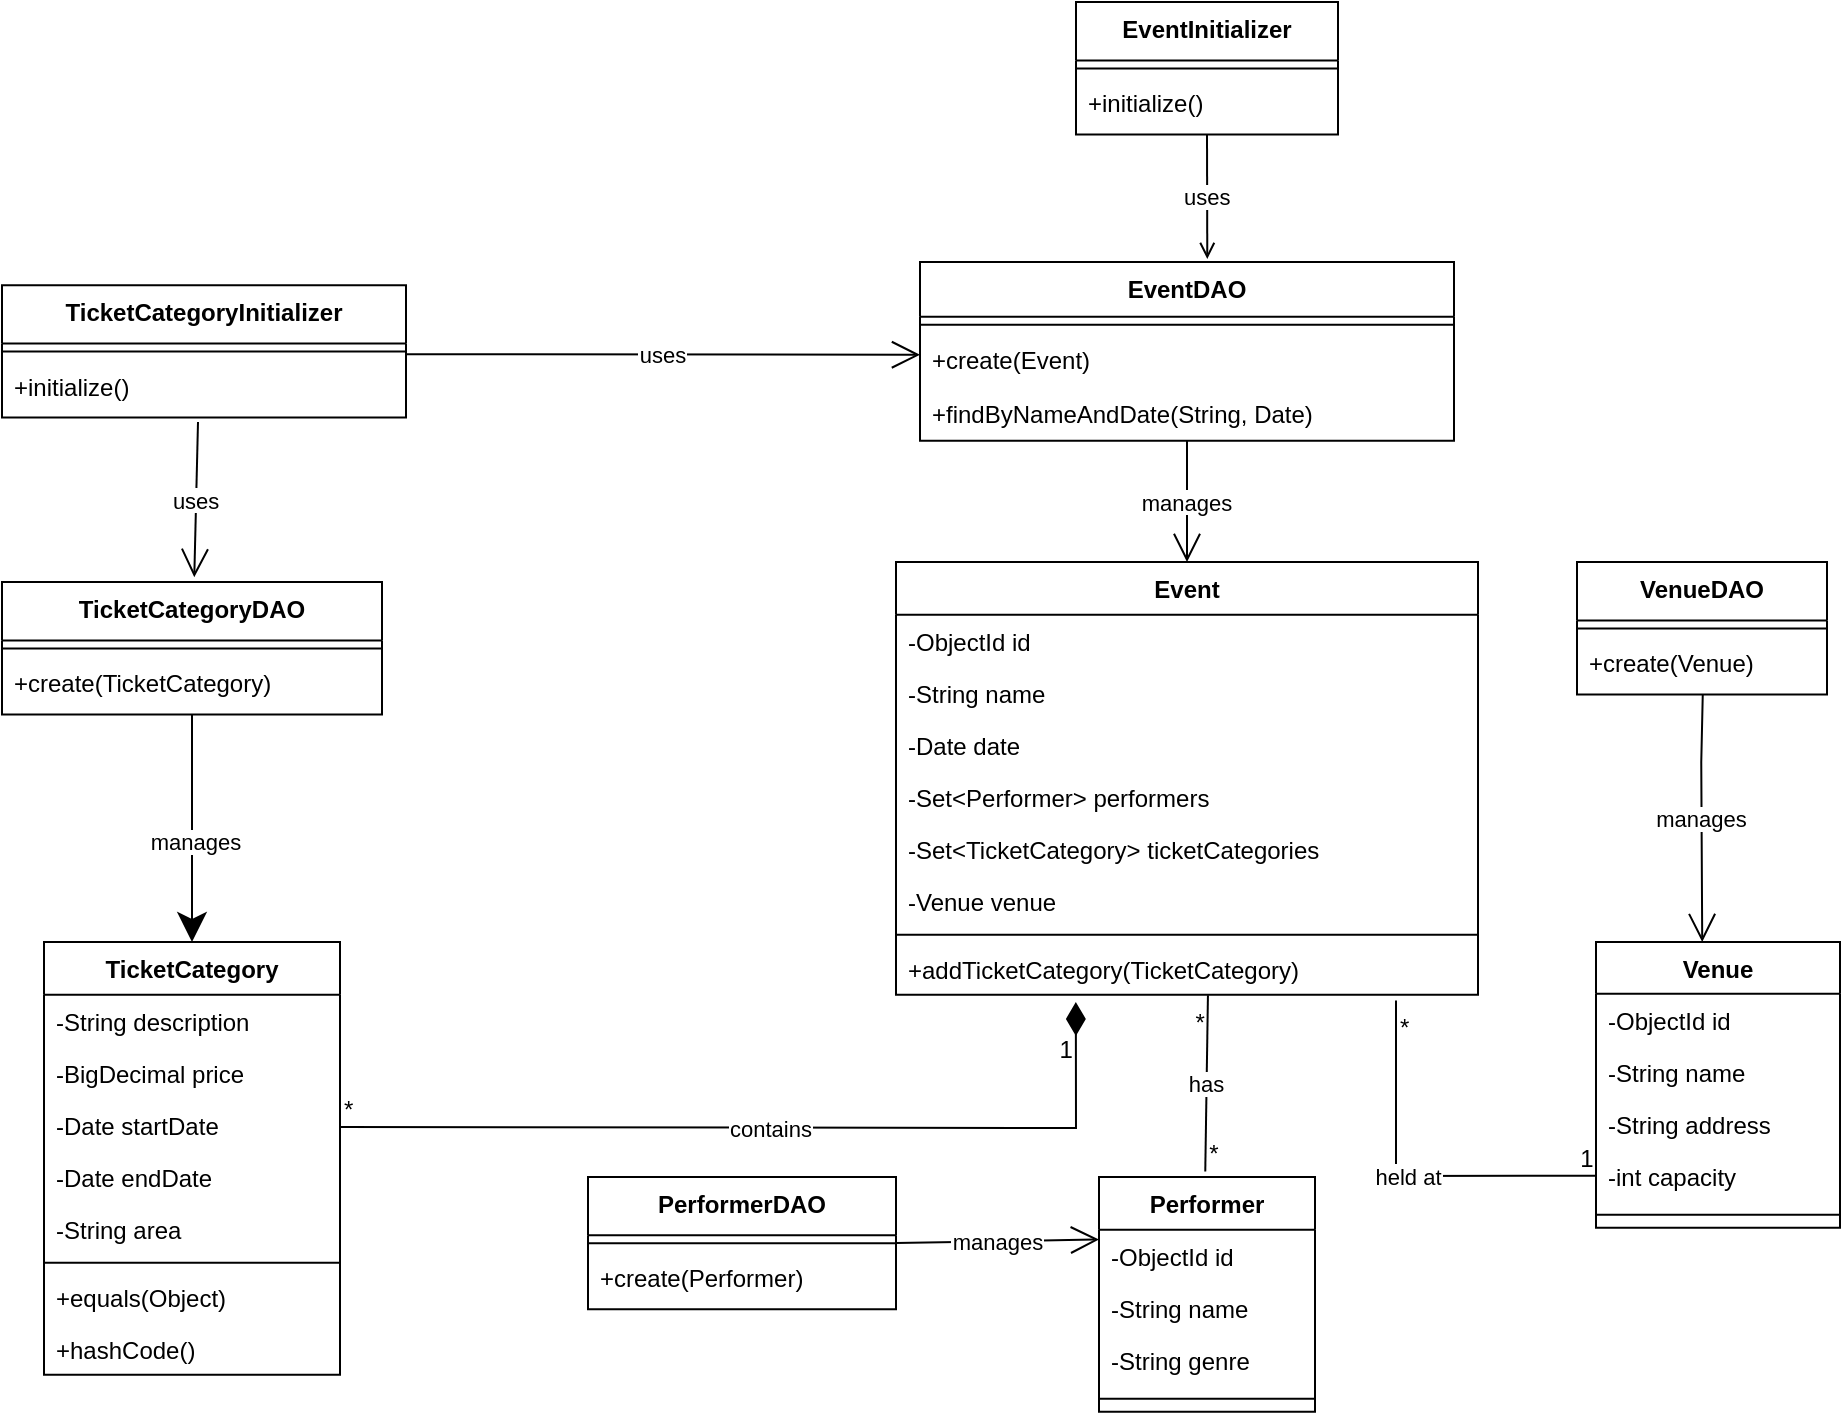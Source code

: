 <mxfile version="24.8.6">
  <diagram name="Page-1" id="wI510K74vr0Sc2_p6EYH">
    <mxGraphModel dx="1793" dy="923" grid="1" gridSize="10" guides="1" tooltips="1" connect="1" arrows="1" fold="1" page="1" pageScale="1" pageWidth="827" pageHeight="1169" math="0" shadow="0">
      <root>
        <mxCell id="0" />
        <mxCell id="1" parent="0" />
        <mxCell id="Ug5JxvewBEhMteO4LEtd-1" value="Event" style="swimlane;fontStyle=1;align=center;verticalAlign=top;childLayout=stackLayout;horizontal=1;startSize=26.375;horizontalStack=0;resizeParent=1;resizeParentMax=0;resizeLast=0;collapsible=0;marginBottom=0;" vertex="1" parent="1">
          <mxGeometry x="470" y="320" width="291" height="216.375" as="geometry" />
        </mxCell>
        <mxCell id="Ug5JxvewBEhMteO4LEtd-2" value="-ObjectId id" style="text;strokeColor=none;fillColor=none;align=left;verticalAlign=top;spacingLeft=4;spacingRight=4;overflow=hidden;rotatable=0;points=[[0,0.5],[1,0.5]];portConstraint=eastwest;" vertex="1" parent="Ug5JxvewBEhMteO4LEtd-1">
          <mxGeometry y="26.375" width="291" height="26" as="geometry" />
        </mxCell>
        <mxCell id="Ug5JxvewBEhMteO4LEtd-3" value="-String name" style="text;strokeColor=none;fillColor=none;align=left;verticalAlign=top;spacingLeft=4;spacingRight=4;overflow=hidden;rotatable=0;points=[[0,0.5],[1,0.5]];portConstraint=eastwest;" vertex="1" parent="Ug5JxvewBEhMteO4LEtd-1">
          <mxGeometry y="52.375" width="291" height="26" as="geometry" />
        </mxCell>
        <mxCell id="Ug5JxvewBEhMteO4LEtd-4" value="-Date date" style="text;strokeColor=none;fillColor=none;align=left;verticalAlign=top;spacingLeft=4;spacingRight=4;overflow=hidden;rotatable=0;points=[[0,0.5],[1,0.5]];portConstraint=eastwest;" vertex="1" parent="Ug5JxvewBEhMteO4LEtd-1">
          <mxGeometry y="78.375" width="291" height="26" as="geometry" />
        </mxCell>
        <mxCell id="Ug5JxvewBEhMteO4LEtd-5" value="-Set&lt;Performer&gt; performers" style="text;strokeColor=none;fillColor=none;align=left;verticalAlign=top;spacingLeft=4;spacingRight=4;overflow=hidden;rotatable=0;points=[[0,0.5],[1,0.5]];portConstraint=eastwest;" vertex="1" parent="Ug5JxvewBEhMteO4LEtd-1">
          <mxGeometry y="104.375" width="291" height="26" as="geometry" />
        </mxCell>
        <mxCell id="Ug5JxvewBEhMteO4LEtd-6" value="-Set&lt;TicketCategory&gt; ticketCategories" style="text;strokeColor=none;fillColor=none;align=left;verticalAlign=top;spacingLeft=4;spacingRight=4;overflow=hidden;rotatable=0;points=[[0,0.5],[1,0.5]];portConstraint=eastwest;" vertex="1" parent="Ug5JxvewBEhMteO4LEtd-1">
          <mxGeometry y="130.375" width="291" height="26" as="geometry" />
        </mxCell>
        <mxCell id="Ug5JxvewBEhMteO4LEtd-7" value="-Venue venue" style="text;strokeColor=none;fillColor=none;align=left;verticalAlign=top;spacingLeft=4;spacingRight=4;overflow=hidden;rotatable=0;points=[[0,0.5],[1,0.5]];portConstraint=eastwest;" vertex="1" parent="Ug5JxvewBEhMteO4LEtd-1">
          <mxGeometry y="156.375" width="291" height="26" as="geometry" />
        </mxCell>
        <mxCell id="Ug5JxvewBEhMteO4LEtd-8" style="line;strokeWidth=1;fillColor=none;align=left;verticalAlign=middle;spacingTop=-1;spacingLeft=3;spacingRight=3;rotatable=0;labelPosition=right;points=[];portConstraint=eastwest;strokeColor=inherit;" vertex="1" parent="Ug5JxvewBEhMteO4LEtd-1">
          <mxGeometry y="182.375" width="291" height="8" as="geometry" />
        </mxCell>
        <mxCell id="Ug5JxvewBEhMteO4LEtd-9" value="+addTicketCategory(TicketCategory)" style="text;strokeColor=none;fillColor=none;align=left;verticalAlign=top;spacingLeft=4;spacingRight=4;overflow=hidden;rotatable=0;points=[[0,0.5],[1,0.5]];portConstraint=eastwest;" vertex="1" parent="Ug5JxvewBEhMteO4LEtd-1">
          <mxGeometry y="190.375" width="291" height="26" as="geometry" />
        </mxCell>
        <mxCell id="Ug5JxvewBEhMteO4LEtd-10" value="TicketCategory" style="swimlane;fontStyle=1;align=center;verticalAlign=top;childLayout=stackLayout;horizontal=1;startSize=26.375;horizontalStack=0;resizeParent=1;resizeParentMax=0;resizeLast=0;collapsible=0;marginBottom=0;" vertex="1" parent="1">
          <mxGeometry x="44" y="510" width="148" height="216.375" as="geometry" />
        </mxCell>
        <mxCell id="Ug5JxvewBEhMteO4LEtd-11" value="-String description" style="text;strokeColor=none;fillColor=none;align=left;verticalAlign=top;spacingLeft=4;spacingRight=4;overflow=hidden;rotatable=0;points=[[0,0.5],[1,0.5]];portConstraint=eastwest;" vertex="1" parent="Ug5JxvewBEhMteO4LEtd-10">
          <mxGeometry y="26.375" width="148" height="26" as="geometry" />
        </mxCell>
        <mxCell id="Ug5JxvewBEhMteO4LEtd-12" value="-BigDecimal price" style="text;strokeColor=none;fillColor=none;align=left;verticalAlign=top;spacingLeft=4;spacingRight=4;overflow=hidden;rotatable=0;points=[[0,0.5],[1,0.5]];portConstraint=eastwest;" vertex="1" parent="Ug5JxvewBEhMteO4LEtd-10">
          <mxGeometry y="52.375" width="148" height="26" as="geometry" />
        </mxCell>
        <mxCell id="Ug5JxvewBEhMteO4LEtd-13" value="-Date startDate" style="text;strokeColor=none;fillColor=none;align=left;verticalAlign=top;spacingLeft=4;spacingRight=4;overflow=hidden;rotatable=0;points=[[0,0.5],[1,0.5]];portConstraint=eastwest;" vertex="1" parent="Ug5JxvewBEhMteO4LEtd-10">
          <mxGeometry y="78.375" width="148" height="26" as="geometry" />
        </mxCell>
        <mxCell id="Ug5JxvewBEhMteO4LEtd-14" value="-Date endDate" style="text;strokeColor=none;fillColor=none;align=left;verticalAlign=top;spacingLeft=4;spacingRight=4;overflow=hidden;rotatable=0;points=[[0,0.5],[1,0.5]];portConstraint=eastwest;" vertex="1" parent="Ug5JxvewBEhMteO4LEtd-10">
          <mxGeometry y="104.375" width="148" height="26" as="geometry" />
        </mxCell>
        <mxCell id="Ug5JxvewBEhMteO4LEtd-15" value="-String area" style="text;strokeColor=none;fillColor=none;align=left;verticalAlign=top;spacingLeft=4;spacingRight=4;overflow=hidden;rotatable=0;points=[[0,0.5],[1,0.5]];portConstraint=eastwest;" vertex="1" parent="Ug5JxvewBEhMteO4LEtd-10">
          <mxGeometry y="130.375" width="148" height="26" as="geometry" />
        </mxCell>
        <mxCell id="Ug5JxvewBEhMteO4LEtd-16" style="line;strokeWidth=1;fillColor=none;align=left;verticalAlign=middle;spacingTop=-1;spacingLeft=3;spacingRight=3;rotatable=0;labelPosition=right;points=[];portConstraint=eastwest;strokeColor=inherit;" vertex="1" parent="Ug5JxvewBEhMteO4LEtd-10">
          <mxGeometry y="156.375" width="148" height="8" as="geometry" />
        </mxCell>
        <mxCell id="Ug5JxvewBEhMteO4LEtd-17" value="+equals(Object)" style="text;strokeColor=none;fillColor=none;align=left;verticalAlign=top;spacingLeft=4;spacingRight=4;overflow=hidden;rotatable=0;points=[[0,0.5],[1,0.5]];portConstraint=eastwest;" vertex="1" parent="Ug5JxvewBEhMteO4LEtd-10">
          <mxGeometry y="164.375" width="148" height="26" as="geometry" />
        </mxCell>
        <mxCell id="Ug5JxvewBEhMteO4LEtd-18" value="+hashCode()" style="text;strokeColor=none;fillColor=none;align=left;verticalAlign=top;spacingLeft=4;spacingRight=4;overflow=hidden;rotatable=0;points=[[0,0.5],[1,0.5]];portConstraint=eastwest;" vertex="1" parent="Ug5JxvewBEhMteO4LEtd-10">
          <mxGeometry y="190.375" width="148" height="26" as="geometry" />
        </mxCell>
        <mxCell id="Ug5JxvewBEhMteO4LEtd-19" value="Performer" style="swimlane;fontStyle=1;align=center;verticalAlign=top;childLayout=stackLayout;horizontal=1;startSize=26.444;horizontalStack=0;resizeParent=1;resizeParentMax=0;resizeLast=0;collapsible=0;marginBottom=0;" vertex="1" parent="1">
          <mxGeometry x="571.5" y="627.45" width="108" height="117.444" as="geometry" />
        </mxCell>
        <mxCell id="Ug5JxvewBEhMteO4LEtd-20" value="-ObjectId id" style="text;strokeColor=none;fillColor=none;align=left;verticalAlign=top;spacingLeft=4;spacingRight=4;overflow=hidden;rotatable=0;points=[[0,0.5],[1,0.5]];portConstraint=eastwest;" vertex="1" parent="Ug5JxvewBEhMteO4LEtd-19">
          <mxGeometry y="26.444" width="108" height="26" as="geometry" />
        </mxCell>
        <mxCell id="Ug5JxvewBEhMteO4LEtd-21" value="-String name" style="text;strokeColor=none;fillColor=none;align=left;verticalAlign=top;spacingLeft=4;spacingRight=4;overflow=hidden;rotatable=0;points=[[0,0.5],[1,0.5]];portConstraint=eastwest;" vertex="1" parent="Ug5JxvewBEhMteO4LEtd-19">
          <mxGeometry y="52.444" width="108" height="26" as="geometry" />
        </mxCell>
        <mxCell id="Ug5JxvewBEhMteO4LEtd-22" value="-String genre" style="text;strokeColor=none;fillColor=none;align=left;verticalAlign=top;spacingLeft=4;spacingRight=4;overflow=hidden;rotatable=0;points=[[0,0.5],[1,0.5]];portConstraint=eastwest;" vertex="1" parent="Ug5JxvewBEhMteO4LEtd-19">
          <mxGeometry y="78.444" width="108" height="26" as="geometry" />
        </mxCell>
        <mxCell id="Ug5JxvewBEhMteO4LEtd-23" style="line;strokeWidth=1;fillColor=none;align=left;verticalAlign=middle;spacingTop=-1;spacingLeft=3;spacingRight=3;rotatable=0;labelPosition=right;points=[];portConstraint=eastwest;strokeColor=inherit;" vertex="1" parent="Ug5JxvewBEhMteO4LEtd-19">
          <mxGeometry y="104.444" width="108" height="13" as="geometry" />
        </mxCell>
        <mxCell id="Ug5JxvewBEhMteO4LEtd-24" value="Venue" style="swimlane;fontStyle=1;align=center;verticalAlign=top;childLayout=stackLayout;horizontal=1;startSize=25.818;horizontalStack=0;resizeParent=1;resizeParentMax=0;resizeLast=0;collapsible=0;marginBottom=0;" vertex="1" parent="1">
          <mxGeometry x="820" y="510" width="122" height="142.818" as="geometry" />
        </mxCell>
        <mxCell id="Ug5JxvewBEhMteO4LEtd-25" value="-ObjectId id" style="text;strokeColor=none;fillColor=none;align=left;verticalAlign=top;spacingLeft=4;spacingRight=4;overflow=hidden;rotatable=0;points=[[0,0.5],[1,0.5]];portConstraint=eastwest;" vertex="1" parent="Ug5JxvewBEhMteO4LEtd-24">
          <mxGeometry y="25.818" width="122" height="26" as="geometry" />
        </mxCell>
        <mxCell id="Ug5JxvewBEhMteO4LEtd-26" value="-String name" style="text;strokeColor=none;fillColor=none;align=left;verticalAlign=top;spacingLeft=4;spacingRight=4;overflow=hidden;rotatable=0;points=[[0,0.5],[1,0.5]];portConstraint=eastwest;" vertex="1" parent="Ug5JxvewBEhMteO4LEtd-24">
          <mxGeometry y="51.818" width="122" height="26" as="geometry" />
        </mxCell>
        <mxCell id="Ug5JxvewBEhMteO4LEtd-27" value="-String address" style="text;strokeColor=none;fillColor=none;align=left;verticalAlign=top;spacingLeft=4;spacingRight=4;overflow=hidden;rotatable=0;points=[[0,0.5],[1,0.5]];portConstraint=eastwest;" vertex="1" parent="Ug5JxvewBEhMteO4LEtd-24">
          <mxGeometry y="77.818" width="122" height="26" as="geometry" />
        </mxCell>
        <mxCell id="Ug5JxvewBEhMteO4LEtd-28" value="-int capacity" style="text;strokeColor=none;fillColor=none;align=left;verticalAlign=top;spacingLeft=4;spacingRight=4;overflow=hidden;rotatable=0;points=[[0,0.5],[1,0.5]];portConstraint=eastwest;" vertex="1" parent="Ug5JxvewBEhMteO4LEtd-24">
          <mxGeometry y="103.818" width="122" height="26" as="geometry" />
        </mxCell>
        <mxCell id="Ug5JxvewBEhMteO4LEtd-29" style="line;strokeWidth=1;fillColor=none;align=left;verticalAlign=middle;spacingTop=-1;spacingLeft=3;spacingRight=3;rotatable=0;labelPosition=right;points=[];portConstraint=eastwest;strokeColor=inherit;" vertex="1" parent="Ug5JxvewBEhMteO4LEtd-24">
          <mxGeometry y="129.818" width="122" height="13" as="geometry" />
        </mxCell>
        <mxCell id="Ug5JxvewBEhMteO4LEtd-30" value="EventDAO" style="swimlane;fontStyle=1;align=center;verticalAlign=top;childLayout=stackLayout;horizontal=1;startSize=27.429;horizontalStack=0;resizeParent=1;resizeParentMax=0;resizeLast=0;collapsible=0;marginBottom=0;" vertex="1" parent="1">
          <mxGeometry x="482" y="170" width="267" height="89.429" as="geometry" />
        </mxCell>
        <mxCell id="Ug5JxvewBEhMteO4LEtd-31" style="line;strokeWidth=1;fillColor=none;align=left;verticalAlign=middle;spacingTop=-1;spacingLeft=3;spacingRight=3;rotatable=0;labelPosition=right;points=[];portConstraint=eastwest;strokeColor=inherit;" vertex="1" parent="Ug5JxvewBEhMteO4LEtd-30">
          <mxGeometry y="27.429" width="267" height="8" as="geometry" />
        </mxCell>
        <mxCell id="Ug5JxvewBEhMteO4LEtd-32" value="+create(Event)" style="text;strokeColor=none;fillColor=none;align=left;verticalAlign=top;spacingLeft=4;spacingRight=4;overflow=hidden;rotatable=0;points=[[0,0.5],[1,0.5]];portConstraint=eastwest;" vertex="1" parent="Ug5JxvewBEhMteO4LEtd-30">
          <mxGeometry y="35.429" width="267" height="27" as="geometry" />
        </mxCell>
        <mxCell id="Ug5JxvewBEhMteO4LEtd-33" value="+findByNameAndDate(String, Date)" style="text;strokeColor=none;fillColor=none;align=left;verticalAlign=top;spacingLeft=4;spacingRight=4;overflow=hidden;rotatable=0;points=[[0,0.5],[1,0.5]];portConstraint=eastwest;" vertex="1" parent="Ug5JxvewBEhMteO4LEtd-30">
          <mxGeometry y="62.429" width="267" height="27" as="geometry" />
        </mxCell>
        <mxCell id="Ug5JxvewBEhMteO4LEtd-34" value="TicketCategoryDAO" style="swimlane;fontStyle=1;align=center;verticalAlign=top;childLayout=stackLayout;horizontal=1;startSize=29.2;horizontalStack=0;resizeParent=1;resizeParentMax=0;resizeLast=0;collapsible=0;marginBottom=0;" vertex="1" parent="1">
          <mxGeometry x="23" y="330" width="190" height="66.2" as="geometry" />
        </mxCell>
        <mxCell id="Ug5JxvewBEhMteO4LEtd-35" style="line;strokeWidth=1;fillColor=none;align=left;verticalAlign=middle;spacingTop=-1;spacingLeft=3;spacingRight=3;rotatable=0;labelPosition=right;points=[];portConstraint=eastwest;strokeColor=inherit;" vertex="1" parent="Ug5JxvewBEhMteO4LEtd-34">
          <mxGeometry y="29.2" width="190" height="8" as="geometry" />
        </mxCell>
        <mxCell id="Ug5JxvewBEhMteO4LEtd-36" value="+create(TicketCategory)" style="text;strokeColor=none;fillColor=none;align=left;verticalAlign=top;spacingLeft=4;spacingRight=4;overflow=hidden;rotatable=0;points=[[0,0.5],[1,0.5]];portConstraint=eastwest;" vertex="1" parent="Ug5JxvewBEhMteO4LEtd-34">
          <mxGeometry y="37.2" width="190" height="29" as="geometry" />
        </mxCell>
        <mxCell id="Ug5JxvewBEhMteO4LEtd-37" value="PerformerDAO" style="swimlane;fontStyle=1;align=center;verticalAlign=top;childLayout=stackLayout;horizontal=1;startSize=29.2;horizontalStack=0;resizeParent=1;resizeParentMax=0;resizeLast=0;collapsible=0;marginBottom=0;" vertex="1" parent="1">
          <mxGeometry x="316" y="627.45" width="154" height="66.2" as="geometry" />
        </mxCell>
        <mxCell id="Ug5JxvewBEhMteO4LEtd-38" style="line;strokeWidth=1;fillColor=none;align=left;verticalAlign=middle;spacingTop=-1;spacingLeft=3;spacingRight=3;rotatable=0;labelPosition=right;points=[];portConstraint=eastwest;strokeColor=inherit;" vertex="1" parent="Ug5JxvewBEhMteO4LEtd-37">
          <mxGeometry y="29.2" width="154" height="8" as="geometry" />
        </mxCell>
        <mxCell id="Ug5JxvewBEhMteO4LEtd-39" value="+create(Performer)" style="text;strokeColor=none;fillColor=none;align=left;verticalAlign=top;spacingLeft=4;spacingRight=4;overflow=hidden;rotatable=0;points=[[0,0.5],[1,0.5]];portConstraint=eastwest;" vertex="1" parent="Ug5JxvewBEhMteO4LEtd-37">
          <mxGeometry y="37.2" width="154" height="29" as="geometry" />
        </mxCell>
        <mxCell id="Ug5JxvewBEhMteO4LEtd-40" value="VenueDAO" style="swimlane;fontStyle=1;align=center;verticalAlign=top;childLayout=stackLayout;horizontal=1;startSize=29.2;horizontalStack=0;resizeParent=1;resizeParentMax=0;resizeLast=0;collapsible=0;marginBottom=0;" vertex="1" parent="1">
          <mxGeometry x="810.5" y="320" width="125" height="66.2" as="geometry" />
        </mxCell>
        <mxCell id="Ug5JxvewBEhMteO4LEtd-41" style="line;strokeWidth=1;fillColor=none;align=left;verticalAlign=middle;spacingTop=-1;spacingLeft=3;spacingRight=3;rotatable=0;labelPosition=right;points=[];portConstraint=eastwest;strokeColor=inherit;" vertex="1" parent="Ug5JxvewBEhMteO4LEtd-40">
          <mxGeometry y="29.2" width="125" height="8" as="geometry" />
        </mxCell>
        <mxCell id="Ug5JxvewBEhMteO4LEtd-42" value="+create(Venue)" style="text;strokeColor=none;fillColor=none;align=left;verticalAlign=top;spacingLeft=4;spacingRight=4;overflow=hidden;rotatable=0;points=[[0,0.5],[1,0.5]];portConstraint=eastwest;" vertex="1" parent="Ug5JxvewBEhMteO4LEtd-40">
          <mxGeometry y="37.2" width="125" height="29" as="geometry" />
        </mxCell>
        <mxCell id="Ug5JxvewBEhMteO4LEtd-43" value="EventInitializer" style="swimlane;fontStyle=1;align=center;verticalAlign=top;childLayout=stackLayout;horizontal=1;startSize=29.2;horizontalStack=0;resizeParent=1;resizeParentMax=0;resizeLast=0;collapsible=0;marginBottom=0;" vertex="1" parent="1">
          <mxGeometry x="560" y="40" width="131" height="66.2" as="geometry" />
        </mxCell>
        <mxCell id="Ug5JxvewBEhMteO4LEtd-44" style="line;strokeWidth=1;fillColor=none;align=left;verticalAlign=middle;spacingTop=-1;spacingLeft=3;spacingRight=3;rotatable=0;labelPosition=right;points=[];portConstraint=eastwest;strokeColor=inherit;" vertex="1" parent="Ug5JxvewBEhMteO4LEtd-43">
          <mxGeometry y="29.2" width="131" height="8" as="geometry" />
        </mxCell>
        <mxCell id="Ug5JxvewBEhMteO4LEtd-45" value="+initialize()" style="text;strokeColor=none;fillColor=none;align=left;verticalAlign=top;spacingLeft=4;spacingRight=4;overflow=hidden;rotatable=0;points=[[0,0.5],[1,0.5]];portConstraint=eastwest;" vertex="1" parent="Ug5JxvewBEhMteO4LEtd-43">
          <mxGeometry y="37.2" width="131" height="29" as="geometry" />
        </mxCell>
        <mxCell id="Ug5JxvewBEhMteO4LEtd-46" value="TicketCategoryInitializer" style="swimlane;fontStyle=1;align=center;verticalAlign=top;childLayout=stackLayout;horizontal=1;startSize=29.2;horizontalStack=0;resizeParent=1;resizeParentMax=0;resizeLast=0;collapsible=0;marginBottom=0;" vertex="1" parent="1">
          <mxGeometry x="23" y="181.61" width="202" height="66.2" as="geometry" />
        </mxCell>
        <mxCell id="Ug5JxvewBEhMteO4LEtd-47" style="line;strokeWidth=1;fillColor=none;align=left;verticalAlign=middle;spacingTop=-1;spacingLeft=3;spacingRight=3;rotatable=0;labelPosition=right;points=[];portConstraint=eastwest;strokeColor=inherit;" vertex="1" parent="Ug5JxvewBEhMteO4LEtd-46">
          <mxGeometry y="29.2" width="202" height="8" as="geometry" />
        </mxCell>
        <mxCell id="Ug5JxvewBEhMteO4LEtd-48" value="+initialize()" style="text;strokeColor=none;fillColor=none;align=left;verticalAlign=top;spacingLeft=4;spacingRight=4;overflow=hidden;rotatable=0;points=[[0,0.5],[1,0.5]];portConstraint=eastwest;" vertex="1" parent="Ug5JxvewBEhMteO4LEtd-46">
          <mxGeometry y="37.2" width="202" height="29" as="geometry" />
        </mxCell>
        <mxCell id="Ug5JxvewBEhMteO4LEtd-49" value="contains" style="startArrow=diamondThin;startSize=14;startFill=1;endArrow=none;exitX=0.309;exitY=1.139;entryX=0.99;entryY=0.05;rounded=0;exitDx=0;exitDy=0;exitPerimeter=0;" edge="1" parent="1" source="Ug5JxvewBEhMteO4LEtd-9">
          <mxGeometry relative="1" as="geometry">
            <Array as="points">
              <mxPoint x="560" y="603" />
            </Array>
            <mxPoint x="470" y="566.001" as="sourcePoint" />
            <mxPoint x="192" y="602.552" as="targetPoint" />
          </mxGeometry>
        </mxCell>
        <mxCell id="Ug5JxvewBEhMteO4LEtd-50" value="1" style="edgeLabel;resizable=0;labelBackgroundColor=none;fontSize=12;align=right;verticalAlign=top;" vertex="1" parent="Ug5JxvewBEhMteO4LEtd-49">
          <mxGeometry x="-1" relative="1" as="geometry">
            <mxPoint y="10" as="offset" />
          </mxGeometry>
        </mxCell>
        <mxCell id="Ug5JxvewBEhMteO4LEtd-51" value="*" style="edgeLabel;resizable=0;labelBackgroundColor=none;fontSize=12;align=left;verticalAlign=bottom;" vertex="1" parent="Ug5JxvewBEhMteO4LEtd-49">
          <mxGeometry x="1" relative="1" as="geometry" />
        </mxCell>
        <mxCell id="Ug5JxvewBEhMteO4LEtd-52" value="has" style="startArrow=none;endArrow=none;exitX=0.536;exitY=1.008;entryX=0.492;entryY=-0.023;rounded=0;exitDx=0;exitDy=0;exitPerimeter=0;entryDx=0;entryDy=0;entryPerimeter=0;" edge="1" parent="1" source="Ug5JxvewBEhMteO4LEtd-9" target="Ug5JxvewBEhMteO4LEtd-19">
          <mxGeometry relative="1" as="geometry">
            <mxPoint x="652.129" y="536.379" as="sourcePoint" />
            <mxPoint x="655.88" y="677.68" as="targetPoint" />
          </mxGeometry>
        </mxCell>
        <mxCell id="Ug5JxvewBEhMteO4LEtd-53" value="*" style="edgeLabel;resizable=0;labelBackgroundColor=none;fontSize=12;align=right;verticalAlign=top;" vertex="1" parent="Ug5JxvewBEhMteO4LEtd-52">
          <mxGeometry x="-1" relative="1" as="geometry" />
        </mxCell>
        <mxCell id="Ug5JxvewBEhMteO4LEtd-54" value="*" style="edgeLabel;resizable=0;labelBackgroundColor=none;fontSize=12;align=left;verticalAlign=bottom;" vertex="1" parent="Ug5JxvewBEhMteO4LEtd-52">
          <mxGeometry x="1" relative="1" as="geometry" />
        </mxCell>
        <mxCell id="Ug5JxvewBEhMteO4LEtd-55" value="held at" style="startArrow=none;endArrow=none;exitX=1;exitY=0.82;entryX=0;entryY=0.5;rounded=0;entryDx=0;entryDy=0;" edge="1" parent="1" target="Ug5JxvewBEhMteO4LEtd-28">
          <mxGeometry relative="1" as="geometry">
            <Array as="points">
              <mxPoint x="720" y="627" />
            </Array>
            <mxPoint x="720" y="539.247" as="sourcePoint" />
            <mxPoint x="776.682" y="627.454" as="targetPoint" />
          </mxGeometry>
        </mxCell>
        <mxCell id="Ug5JxvewBEhMteO4LEtd-56" value="*" style="edgeLabel;resizable=0;labelBackgroundColor=none;fontSize=12;align=left;verticalAlign=top;" vertex="1" parent="Ug5JxvewBEhMteO4LEtd-55">
          <mxGeometry x="-1" relative="1" as="geometry" />
        </mxCell>
        <mxCell id="Ug5JxvewBEhMteO4LEtd-57" value="1" style="edgeLabel;resizable=0;labelBackgroundColor=none;fontSize=12;align=right;verticalAlign=bottom;" vertex="1" parent="Ug5JxvewBEhMteO4LEtd-55">
          <mxGeometry x="1" relative="1" as="geometry" />
        </mxCell>
        <mxCell id="Ug5JxvewBEhMteO4LEtd-58" value="manages" style="curved=1;startArrow=none;endArrow=open;endSize=12;exitX=0.5;exitY=1;entryX=0.5;entryY=0;rounded=0;" edge="1" parent="1" source="Ug5JxvewBEhMteO4LEtd-30" target="Ug5JxvewBEhMteO4LEtd-1">
          <mxGeometry relative="1" as="geometry">
            <Array as="points" />
          </mxGeometry>
        </mxCell>
        <mxCell id="Ug5JxvewBEhMteO4LEtd-59" value="manages" style="startArrow=none;endArrow=classic;endSize=12;exitX=0.5;exitY=1;entryX=0.5;entryY=0;rounded=0;endFill=1;entryDx=0;entryDy=0;" edge="1" parent="1" source="Ug5JxvewBEhMteO4LEtd-34" target="Ug5JxvewBEhMteO4LEtd-10">
          <mxGeometry x="0.12" y="2" relative="1" as="geometry">
            <mxPoint as="offset" />
          </mxGeometry>
        </mxCell>
        <mxCell id="Ug5JxvewBEhMteO4LEtd-60" value="manages" style="startArrow=none;endArrow=open;endSize=12;exitX=1;exitY=0.5;entryX=0;entryY=0.187;rounded=0;exitDx=0;exitDy=0;entryDx=0;entryDy=0;entryPerimeter=0;" edge="1" parent="1" source="Ug5JxvewBEhMteO4LEtd-37" target="Ug5JxvewBEhMteO4LEtd-20">
          <mxGeometry relative="1" as="geometry" />
        </mxCell>
        <mxCell id="Ug5JxvewBEhMteO4LEtd-61" value="manages" style="startArrow=none;endArrow=open;endSize=12;exitX=0.41;exitY=1;entryX=0.34;entryY=0;rounded=0;" edge="1" parent="1">
          <mxGeometry relative="1" as="geometry">
            <Array as="points">
              <mxPoint x="872.63" y="420" />
            </Array>
            <mxPoint x="873.38" y="386.2" as="sourcePoint" />
            <mxPoint x="873.11" y="510" as="targetPoint" />
          </mxGeometry>
        </mxCell>
        <mxCell id="Ug5JxvewBEhMteO4LEtd-62" value="uses" style="startArrow=none;endArrow=open;exitX=0.5;exitY=1;entryX=0.538;entryY=-0.017;rounded=0;entryDx=0;entryDy=0;entryPerimeter=0;" edge="1" parent="1" source="Ug5JxvewBEhMteO4LEtd-43" target="Ug5JxvewBEhMteO4LEtd-30">
          <mxGeometry relative="1" as="geometry" />
        </mxCell>
        <mxCell id="Ug5JxvewBEhMteO4LEtd-63" value="uses" style="startArrow=none;endArrow=open;endSize=12;exitX=1;exitY=0.85;entryX=0;entryY=0.406;rounded=0;entryDx=0;entryDy=0;entryPerimeter=0;" edge="1" parent="1" target="Ug5JxvewBEhMteO4LEtd-32">
          <mxGeometry relative="1" as="geometry">
            <mxPoint x="225" y="216.09" as="sourcePoint" />
            <mxPoint x="482" y="149.999" as="targetPoint" />
          </mxGeometry>
        </mxCell>
        <mxCell id="Ug5JxvewBEhMteO4LEtd-64" value="uses" style="curved=1;startArrow=none;endArrow=open;endSize=12;entryX=0.506;entryY=-0.036;rounded=0;entryDx=0;entryDy=0;entryPerimeter=0;" edge="1" parent="1" target="Ug5JxvewBEhMteO4LEtd-34">
          <mxGeometry relative="1" as="geometry">
            <Array as="points" />
            <mxPoint x="121" y="250" as="sourcePoint" />
          </mxGeometry>
        </mxCell>
      </root>
    </mxGraphModel>
  </diagram>
</mxfile>

